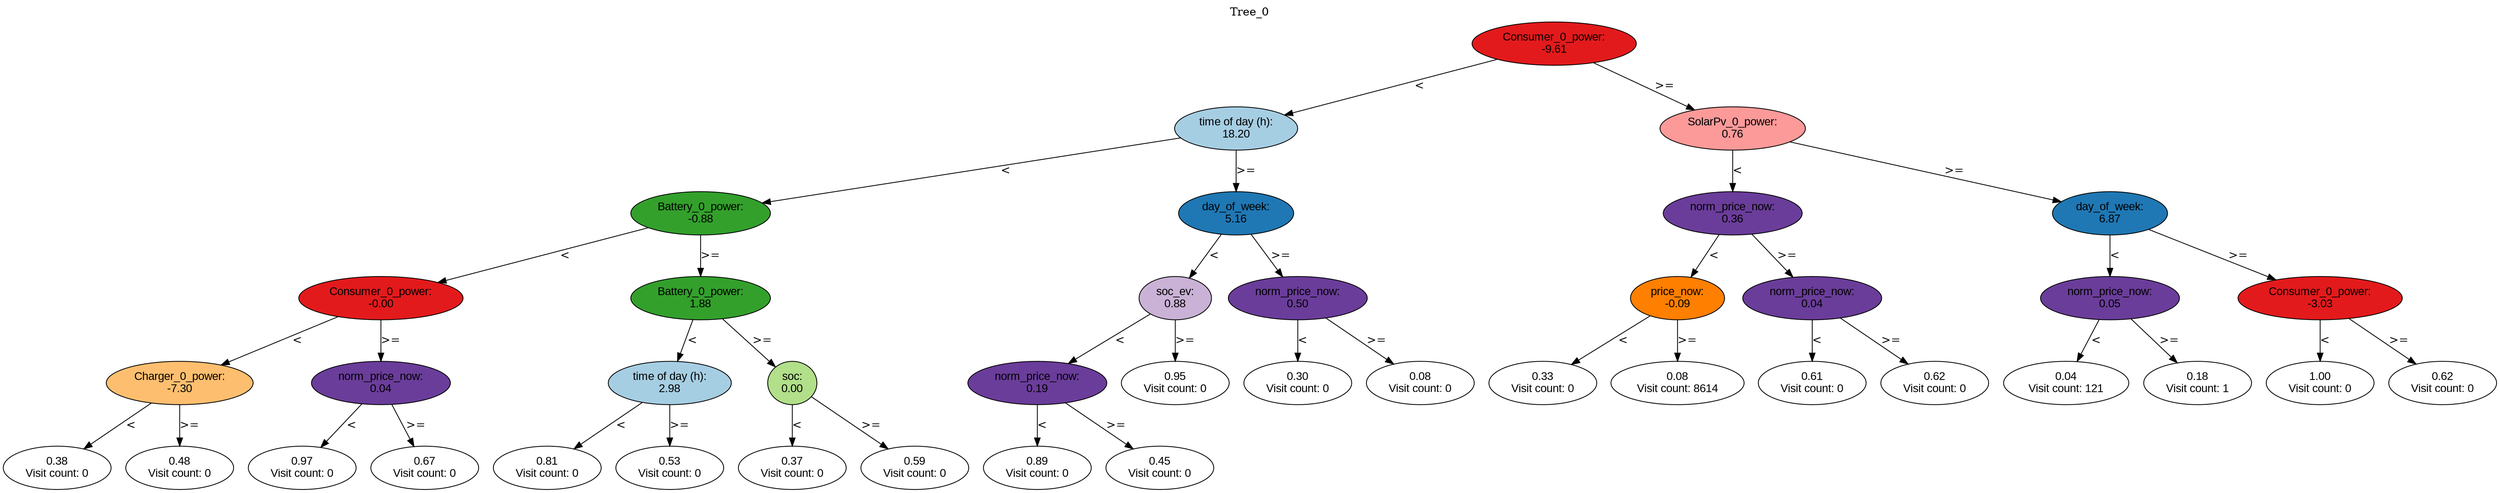 digraph BST {
    node [fontname="Arial" style=filled colorscheme=paired12];
    0 [ label = "Consumer_0_power:
-9.61" fillcolor=6];
    1 [ label = "time of day (h):
18.20" fillcolor=1];
    2 [ label = "Battery_0_power:
-0.88" fillcolor=4];
    3 [ label = "Consumer_0_power:
-0.00" fillcolor=6];
    4 [ label = "Charger_0_power:
-7.30" fillcolor=7];
    5 [ label = "0.38
Visit count: 0" fillcolor=white];
    6 [ label = "0.48
Visit count: 0" fillcolor=white];
    7 [ label = "norm_price_now:
0.04" fillcolor=10];
    8 [ label = "0.97
Visit count: 0" fillcolor=white];
    9 [ label = "0.67
Visit count: 0" fillcolor=white];
    10 [ label = "Battery_0_power:
1.88" fillcolor=4];
    11 [ label = "time of day (h):
2.98" fillcolor=1];
    12 [ label = "0.81
Visit count: 0" fillcolor=white];
    13 [ label = "0.53
Visit count: 0" fillcolor=white];
    14 [ label = "soc:
0.00" fillcolor=3];
    15 [ label = "0.37
Visit count: 0" fillcolor=white];
    16 [ label = "0.59
Visit count: 0" fillcolor=white];
    17 [ label = "day_of_week:
5.16" fillcolor=2];
    18 [ label = "soc_ev:
0.88" fillcolor=9];
    19 [ label = "norm_price_now:
0.19" fillcolor=10];
    20 [ label = "0.89
Visit count: 0" fillcolor=white];
    21 [ label = "0.45
Visit count: 0" fillcolor=white];
    22 [ label = "0.95
Visit count: 0" fillcolor=white];
    23 [ label = "norm_price_now:
0.50" fillcolor=10];
    24 [ label = "0.30
Visit count: 0" fillcolor=white];
    25 [ label = "0.08
Visit count: 0" fillcolor=white];
    26 [ label = "SolarPv_0_power:
0.76" fillcolor=5];
    27 [ label = "norm_price_now:
0.36" fillcolor=10];
    28 [ label = "price_now:
-0.09" fillcolor=8];
    29 [ label = "0.33
Visit count: 0" fillcolor=white];
    30 [ label = "0.08
Visit count: 8614" fillcolor=white];
    31 [ label = "norm_price_now:
0.04" fillcolor=10];
    32 [ label = "0.61
Visit count: 0" fillcolor=white];
    33 [ label = "0.62
Visit count: 0" fillcolor=white];
    34 [ label = "day_of_week:
6.87" fillcolor=2];
    35 [ label = "norm_price_now:
0.05" fillcolor=10];
    36 [ label = "0.04
Visit count: 121" fillcolor=white];
    37 [ label = "0.18
Visit count: 1" fillcolor=white];
    38 [ label = "Consumer_0_power:
-3.03" fillcolor=6];
    39 [ label = "1.00
Visit count: 0" fillcolor=white];
    40 [ label = "0.62
Visit count: 0" fillcolor=white];

    0  -> 1[ label = "<"];
    0  -> 26[ label = ">="];
    1  -> 2[ label = "<"];
    1  -> 17[ label = ">="];
    2  -> 3[ label = "<"];
    2  -> 10[ label = ">="];
    3  -> 4[ label = "<"];
    3  -> 7[ label = ">="];
    4  -> 5[ label = "<"];
    4  -> 6[ label = ">="];
    7  -> 8[ label = "<"];
    7  -> 9[ label = ">="];
    10  -> 11[ label = "<"];
    10  -> 14[ label = ">="];
    11  -> 12[ label = "<"];
    11  -> 13[ label = ">="];
    14  -> 15[ label = "<"];
    14  -> 16[ label = ">="];
    17  -> 18[ label = "<"];
    17  -> 23[ label = ">="];
    18  -> 19[ label = "<"];
    18  -> 22[ label = ">="];
    19  -> 20[ label = "<"];
    19  -> 21[ label = ">="];
    23  -> 24[ label = "<"];
    23  -> 25[ label = ">="];
    26  -> 27[ label = "<"];
    26  -> 34[ label = ">="];
    27  -> 28[ label = "<"];
    27  -> 31[ label = ">="];
    28  -> 29[ label = "<"];
    28  -> 30[ label = ">="];
    31  -> 32[ label = "<"];
    31  -> 33[ label = ">="];
    34  -> 35[ label = "<"];
    34  -> 38[ label = ">="];
    35  -> 36[ label = "<"];
    35  -> 37[ label = ">="];
    38  -> 39[ label = "<"];
    38  -> 40[ label = ">="];

    labelloc="t";
    label="Tree_0";
}